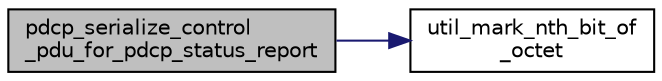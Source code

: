 digraph "pdcp_serialize_control_pdu_for_pdcp_status_report"
{
 // LATEX_PDF_SIZE
  edge [fontname="Helvetica",fontsize="10",labelfontname="Helvetica",labelfontsize="10"];
  node [fontname="Helvetica",fontsize="10",shape=record];
  rankdir="LR";
  Node1 [label="pdcp_serialize_control\l_pdu_for_pdcp_status_report",height=0.2,width=0.4,color="black", fillcolor="grey75", style="filled", fontcolor="black",tooltip=" "];
  Node1 -> Node2 [color="midnightblue",fontsize="10",style="solid",fontname="Helvetica"];
  Node2 [label="util_mark_nth_bit_of\l_octet",height=0.2,width=0.4,color="black", fillcolor="white", style="filled",URL="$pdcp__primitives_8c.html#a76bbf819ccacf12995856347858cda2f",tooltip=" "];
}
